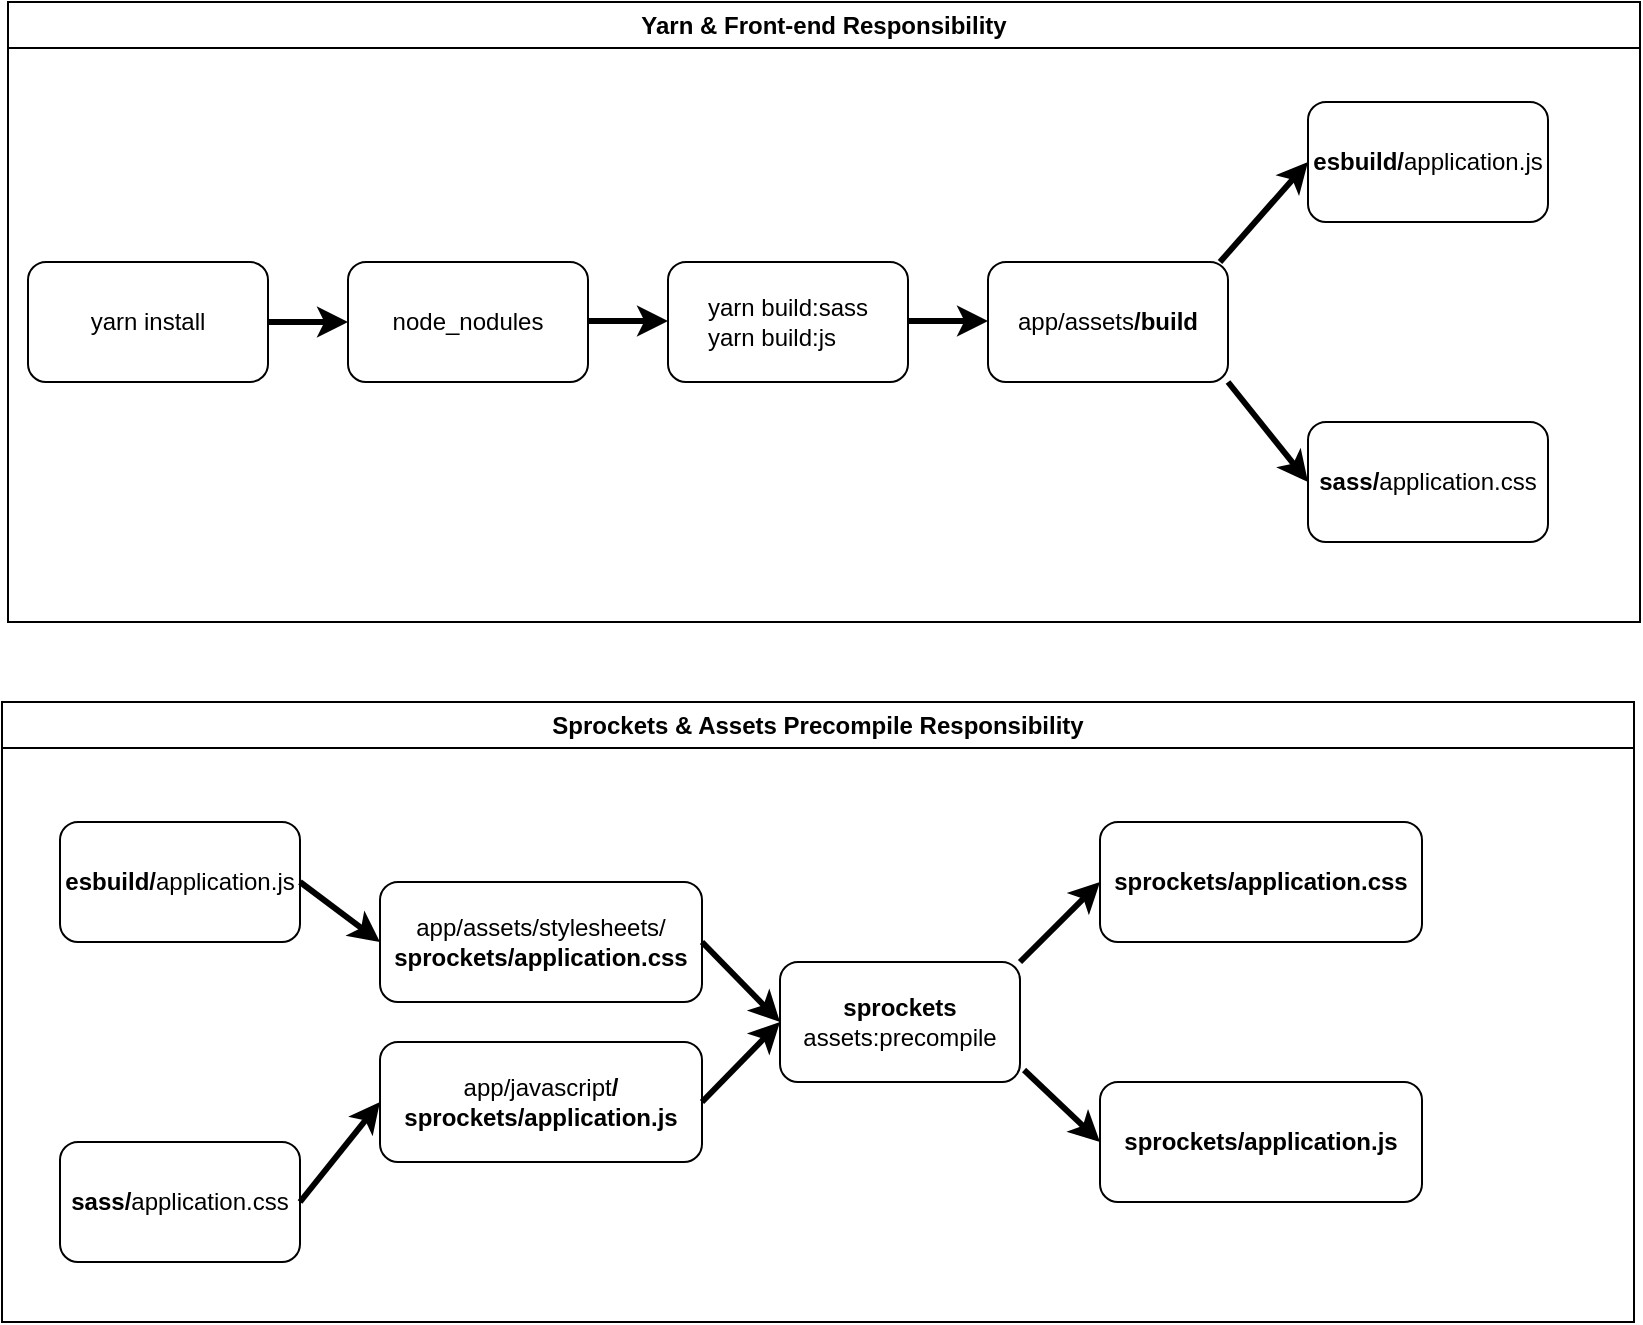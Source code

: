 <mxfile version="21.0.8" type="device"><diagram name="Страница 1" id="b9P6YCWfjGxv9HPqR35-"><mxGraphModel dx="1026" dy="660" grid="1" gridSize="10" guides="1" tooltips="1" connect="1" arrows="1" fold="1" page="1" pageScale="1" pageWidth="827" pageHeight="1169" math="0" shadow="0"><root><mxCell id="0"/><mxCell id="1" parent="0"/><mxCell id="KD3oiFkWDg_pBh21IMPp-1" value="yarn install" style="rounded=1;whiteSpace=wrap;html=1;" vertex="1" parent="1"><mxGeometry x="24" y="260" width="120" height="60" as="geometry"/></mxCell><mxCell id="KD3oiFkWDg_pBh21IMPp-2" value="node_nodules" style="rounded=1;whiteSpace=wrap;html=1;" vertex="1" parent="1"><mxGeometry x="184" y="260" width="120" height="60" as="geometry"/></mxCell><mxCell id="KD3oiFkWDg_pBh21IMPp-3" value="&lt;div style=&quot;text-align: left;&quot;&gt;&lt;span style=&quot;background-color: initial;&quot;&gt;yarn build:sass&lt;/span&gt;&lt;/div&gt;&lt;div style=&quot;text-align: left;&quot;&gt;&lt;span style=&quot;background-color: initial;&quot;&gt;yarn build:js&lt;/span&gt;&lt;/div&gt;" style="rounded=1;whiteSpace=wrap;html=1;" vertex="1" parent="1"><mxGeometry x="344" y="260" width="120" height="60" as="geometry"/></mxCell><mxCell id="KD3oiFkWDg_pBh21IMPp-4" value="app/assets&lt;b&gt;/build&lt;/b&gt;" style="rounded=1;whiteSpace=wrap;html=1;" vertex="1" parent="1"><mxGeometry x="504" y="260" width="120" height="60" as="geometry"/></mxCell><mxCell id="KD3oiFkWDg_pBh21IMPp-5" value="&lt;b&gt;esbuild/&lt;/b&gt;application.js" style="rounded=1;whiteSpace=wrap;html=1;" vertex="1" parent="1"><mxGeometry x="664" y="180" width="120" height="60" as="geometry"/></mxCell><mxCell id="KD3oiFkWDg_pBh21IMPp-7" value="Yarn &amp;amp; Front-end Responsibility" style="swimlane;whiteSpace=wrap;html=1;" vertex="1" parent="1"><mxGeometry x="14" y="130" width="816" height="310" as="geometry"/></mxCell><mxCell id="KD3oiFkWDg_pBh21IMPp-9" value="" style="endArrow=classic;html=1;rounded=0;exitX=1;exitY=0.5;exitDx=0;exitDy=0;entryX=0;entryY=0.5;entryDx=0;entryDy=0;strokeWidth=3;" edge="1" parent="KD3oiFkWDg_pBh21IMPp-7"><mxGeometry width="50" height="50" relative="1" as="geometry"><mxPoint x="290" y="159.5" as="sourcePoint"/><mxPoint x="330" y="159.5" as="targetPoint"/></mxGeometry></mxCell><mxCell id="KD3oiFkWDg_pBh21IMPp-10" value="" style="endArrow=classic;html=1;rounded=0;exitX=1;exitY=0.5;exitDx=0;exitDy=0;entryX=0;entryY=0.5;entryDx=0;entryDy=0;strokeWidth=3;" edge="1" parent="KD3oiFkWDg_pBh21IMPp-7"><mxGeometry width="50" height="50" relative="1" as="geometry"><mxPoint x="450" y="159.5" as="sourcePoint"/><mxPoint x="490" y="159.5" as="targetPoint"/></mxGeometry></mxCell><mxCell id="KD3oiFkWDg_pBh21IMPp-6" value="&lt;b&gt;sass/&lt;/b&gt;application.css" style="rounded=1;whiteSpace=wrap;html=1;" vertex="1" parent="KD3oiFkWDg_pBh21IMPp-7"><mxGeometry x="650" y="210" width="120" height="60" as="geometry"/></mxCell><mxCell id="KD3oiFkWDg_pBh21IMPp-8" value="" style="endArrow=classic;html=1;rounded=0;exitX=1;exitY=0.5;exitDx=0;exitDy=0;entryX=0;entryY=0.5;entryDx=0;entryDy=0;strokeWidth=3;" edge="1" parent="1" source="KD3oiFkWDg_pBh21IMPp-1" target="KD3oiFkWDg_pBh21IMPp-2"><mxGeometry width="50" height="50" relative="1" as="geometry"><mxPoint x="360" y="270" as="sourcePoint"/><mxPoint x="410" y="220" as="targetPoint"/></mxGeometry></mxCell><mxCell id="KD3oiFkWDg_pBh21IMPp-11" value="" style="endArrow=classic;html=1;rounded=0;entryX=0;entryY=0.5;entryDx=0;entryDy=0;strokeWidth=3;" edge="1" parent="1" target="KD3oiFkWDg_pBh21IMPp-5"><mxGeometry width="50" height="50" relative="1" as="geometry"><mxPoint x="620" y="260" as="sourcePoint"/><mxPoint x="514" y="299.5" as="targetPoint"/></mxGeometry></mxCell><mxCell id="KD3oiFkWDg_pBh21IMPp-12" value="" style="endArrow=classic;html=1;rounded=0;entryX=0;entryY=0.5;entryDx=0;entryDy=0;strokeWidth=3;exitX=1;exitY=1;exitDx=0;exitDy=0;" edge="1" parent="1" source="KD3oiFkWDg_pBh21IMPp-4" target="KD3oiFkWDg_pBh21IMPp-6"><mxGeometry width="50" height="50" relative="1" as="geometry"><mxPoint x="630" y="270" as="sourcePoint"/><mxPoint x="674" y="220" as="targetPoint"/></mxGeometry></mxCell><mxCell id="KD3oiFkWDg_pBh21IMPp-13" value="Sprockets &amp;amp; Assets Precompile Responsibility" style="swimlane;whiteSpace=wrap;html=1;" vertex="1" parent="1"><mxGeometry x="11" y="480" width="816" height="310" as="geometry"/></mxCell><mxCell id="KD3oiFkWDg_pBh21IMPp-16" value="&lt;b&gt;sass/&lt;/b&gt;application.css" style="rounded=1;whiteSpace=wrap;html=1;" vertex="1" parent="KD3oiFkWDg_pBh21IMPp-13"><mxGeometry x="29" y="220" width="120" height="60" as="geometry"/></mxCell><mxCell id="KD3oiFkWDg_pBh21IMPp-17" value="&lt;b&gt;esbuild/&lt;/b&gt;application.js" style="rounded=1;whiteSpace=wrap;html=1;" vertex="1" parent="KD3oiFkWDg_pBh21IMPp-13"><mxGeometry x="29" y="60" width="120" height="60" as="geometry"/></mxCell><mxCell id="KD3oiFkWDg_pBh21IMPp-18" value="&lt;div style=&quot;&quot;&gt;&lt;b&gt;sprockets&lt;/b&gt;&lt;/div&gt;&lt;div style=&quot;text-align: left;&quot;&gt;assets:precompile&lt;/div&gt;" style="rounded=1;whiteSpace=wrap;html=1;" vertex="1" parent="KD3oiFkWDg_pBh21IMPp-13"><mxGeometry x="389" y="130" width="120" height="60" as="geometry"/></mxCell><mxCell id="KD3oiFkWDg_pBh21IMPp-19" value="app/assets/stylesheets/&lt;br&gt;&lt;b style=&quot;border-color: var(--border-color);&quot;&gt;sprockets/application.css&lt;/b&gt;" style="rounded=1;whiteSpace=wrap;html=1;" vertex="1" parent="KD3oiFkWDg_pBh21IMPp-13"><mxGeometry x="189" y="90" width="161" height="60" as="geometry"/></mxCell><mxCell id="KD3oiFkWDg_pBh21IMPp-20" value="app/javascript&lt;b&gt;/&lt;br&gt;sprockets/application.js&lt;/b&gt;" style="rounded=1;whiteSpace=wrap;html=1;" vertex="1" parent="KD3oiFkWDg_pBh21IMPp-13"><mxGeometry x="189" y="170" width="161" height="60" as="geometry"/></mxCell><mxCell id="KD3oiFkWDg_pBh21IMPp-21" value="" style="endArrow=classic;html=1;rounded=0;exitX=1;exitY=0.5;exitDx=0;exitDy=0;strokeWidth=3;" edge="1" parent="KD3oiFkWDg_pBh21IMPp-13" source="KD3oiFkWDg_pBh21IMPp-17"><mxGeometry width="50" height="50" relative="1" as="geometry"><mxPoint x="143" y="-180" as="sourcePoint"/><mxPoint x="189" y="120" as="targetPoint"/></mxGeometry></mxCell><mxCell id="KD3oiFkWDg_pBh21IMPp-22" value="" style="endArrow=classic;html=1;rounded=0;exitX=1;exitY=0.5;exitDx=0;exitDy=0;entryX=0;entryY=0.5;entryDx=0;entryDy=0;strokeWidth=3;" edge="1" parent="KD3oiFkWDg_pBh21IMPp-13" source="KD3oiFkWDg_pBh21IMPp-16" target="KD3oiFkWDg_pBh21IMPp-20"><mxGeometry width="50" height="50" relative="1" as="geometry"><mxPoint x="159" y="100" as="sourcePoint"/><mxPoint x="199" y="130" as="targetPoint"/></mxGeometry></mxCell><mxCell id="KD3oiFkWDg_pBh21IMPp-23" value="" style="endArrow=classic;html=1;rounded=0;exitX=1;exitY=0.5;exitDx=0;exitDy=0;strokeWidth=3;entryX=0;entryY=0.5;entryDx=0;entryDy=0;" edge="1" parent="KD3oiFkWDg_pBh21IMPp-13" source="KD3oiFkWDg_pBh21IMPp-19" target="KD3oiFkWDg_pBh21IMPp-18"><mxGeometry width="50" height="50" relative="1" as="geometry"><mxPoint x="159" y="100" as="sourcePoint"/><mxPoint x="199" y="130" as="targetPoint"/></mxGeometry></mxCell><mxCell id="KD3oiFkWDg_pBh21IMPp-24" value="" style="endArrow=classic;html=1;rounded=0;exitX=1;exitY=0.5;exitDx=0;exitDy=0;strokeWidth=3;entryX=0;entryY=0.5;entryDx=0;entryDy=0;" edge="1" parent="KD3oiFkWDg_pBh21IMPp-13" source="KD3oiFkWDg_pBh21IMPp-20" target="KD3oiFkWDg_pBh21IMPp-18"><mxGeometry width="50" height="50" relative="1" as="geometry"><mxPoint x="360" y="130" as="sourcePoint"/><mxPoint x="399" y="170" as="targetPoint"/></mxGeometry></mxCell><mxCell id="KD3oiFkWDg_pBh21IMPp-25" value="&lt;b style=&quot;border-color: var(--border-color);&quot;&gt;sprockets/application.css&lt;/b&gt;" style="rounded=1;whiteSpace=wrap;html=1;" vertex="1" parent="KD3oiFkWDg_pBh21IMPp-13"><mxGeometry x="549" y="60" width="161" height="60" as="geometry"/></mxCell><mxCell id="KD3oiFkWDg_pBh21IMPp-26" value="&lt;b&gt;sprockets/application.js&lt;/b&gt;" style="rounded=1;whiteSpace=wrap;html=1;" vertex="1" parent="KD3oiFkWDg_pBh21IMPp-13"><mxGeometry x="549" y="190" width="161" height="60" as="geometry"/></mxCell><mxCell id="KD3oiFkWDg_pBh21IMPp-27" value="" style="endArrow=classic;html=1;rounded=0;exitX=1;exitY=0;exitDx=0;exitDy=0;strokeWidth=3;entryX=0;entryY=0.5;entryDx=0;entryDy=0;" edge="1" parent="KD3oiFkWDg_pBh21IMPp-13" source="KD3oiFkWDg_pBh21IMPp-18" target="KD3oiFkWDg_pBh21IMPp-25"><mxGeometry width="50" height="50" relative="1" as="geometry"><mxPoint x="360" y="130" as="sourcePoint"/><mxPoint x="399" y="170" as="targetPoint"/></mxGeometry></mxCell><mxCell id="KD3oiFkWDg_pBh21IMPp-28" value="" style="endArrow=classic;html=1;rounded=0;exitX=1.017;exitY=0.9;exitDx=0;exitDy=0;strokeWidth=3;entryX=0;entryY=0.5;entryDx=0;entryDy=0;exitPerimeter=0;" edge="1" parent="KD3oiFkWDg_pBh21IMPp-13" source="KD3oiFkWDg_pBh21IMPp-18" target="KD3oiFkWDg_pBh21IMPp-26"><mxGeometry width="50" height="50" relative="1" as="geometry"><mxPoint x="519" y="140" as="sourcePoint"/><mxPoint x="559" y="110" as="targetPoint"/></mxGeometry></mxCell></root></mxGraphModel></diagram></mxfile>